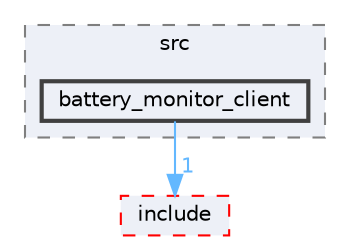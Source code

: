 digraph "smacc_client_library/battery_monitor_client/src/battery_monitor_client"
{
 // LATEX_PDF_SIZE
  bgcolor="transparent";
  edge [fontname=Helvetica,fontsize=10,labelfontname=Helvetica,labelfontsize=10];
  node [fontname=Helvetica,fontsize=10,shape=box,height=0.2,width=0.4];
  compound=true
  subgraph clusterdir_39eee5462fa0dfbeaff9bbb5aaa5a5e5 {
    graph [ bgcolor="#edf0f7", pencolor="grey50", label="src", fontname=Helvetica,fontsize=10 style="filled,dashed", URL="dir_39eee5462fa0dfbeaff9bbb5aaa5a5e5.html",tooltip=""]
  dir_3d1de04340c22627416a3000410b9ccf [label="battery_monitor_client", fillcolor="#edf0f7", color="grey25", style="filled,bold", URL="dir_3d1de04340c22627416a3000410b9ccf.html",tooltip=""];
  }
  dir_306f6f901d59fcf0bbe7df7259301ad4 [label="include", fillcolor="#edf0f7", color="red", style="filled,dashed", URL="dir_306f6f901d59fcf0bbe7df7259301ad4.html",tooltip=""];
  dir_3d1de04340c22627416a3000410b9ccf->dir_306f6f901d59fcf0bbe7df7259301ad4 [headlabel="1", labeldistance=1.5 headhref="dir_000006_000039.html" color="steelblue1" fontcolor="steelblue1"];
}
